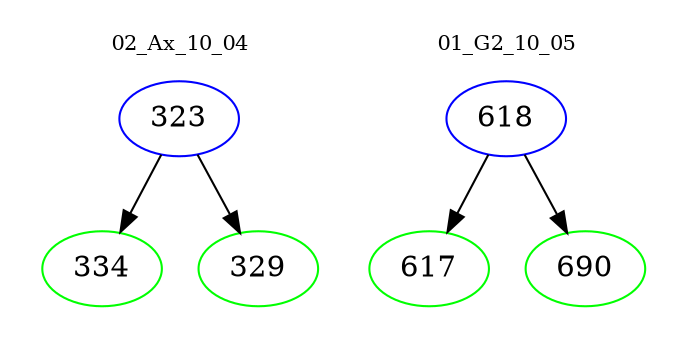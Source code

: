 digraph{
subgraph cluster_0 {
color = white
label = "02_Ax_10_04";
fontsize=10;
T0_323 [label="323", color="blue"]
T0_323 -> T0_334 [color="black"]
T0_334 [label="334", color="green"]
T0_323 -> T0_329 [color="black"]
T0_329 [label="329", color="green"]
}
subgraph cluster_1 {
color = white
label = "01_G2_10_05";
fontsize=10;
T1_618 [label="618", color="blue"]
T1_618 -> T1_617 [color="black"]
T1_617 [label="617", color="green"]
T1_618 -> T1_690 [color="black"]
T1_690 [label="690", color="green"]
}
}
